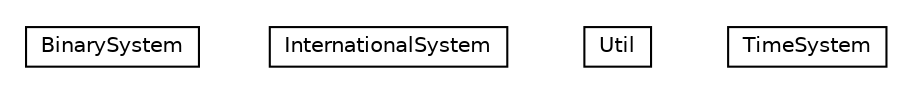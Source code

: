 #!/usr/local/bin/dot
#
# Class diagram 
# Generated by UMLGraph version R5_6-24-gf6e263 (http://www.umlgraph.org/)
#

digraph G {
	edge [fontname="Helvetica",fontsize=10,labelfontname="Helvetica",labelfontsize=10];
	node [fontname="Helvetica",fontsize=10,shape=plaintext];
	nodesep=0.25;
	ranksep=0.5;
	// org.universAAL.ontology.unit.system.BinarySystem
	c275101 [label=<<table title="org.universAAL.ontology.unit.system.BinarySystem" border="0" cellborder="1" cellspacing="0" cellpadding="2" port="p" href="./BinarySystem.html">
		<tr><td><table border="0" cellspacing="0" cellpadding="1">
<tr><td align="center" balign="center"> BinarySystem </td></tr>
		</table></td></tr>
		</table>>, URL="./BinarySystem.html", fontname="Helvetica", fontcolor="black", fontsize=10.0];
	// org.universAAL.ontology.unit.system.InternationalSystem
	c275102 [label=<<table title="org.universAAL.ontology.unit.system.InternationalSystem" border="0" cellborder="1" cellspacing="0" cellpadding="2" port="p" href="./InternationalSystem.html">
		<tr><td><table border="0" cellspacing="0" cellpadding="1">
<tr><td align="center" balign="center"> InternationalSystem </td></tr>
		</table></td></tr>
		</table>>, URL="./InternationalSystem.html", fontname="Helvetica", fontcolor="black", fontsize=10.0];
	// org.universAAL.ontology.unit.system.Util
	c275103 [label=<<table title="org.universAAL.ontology.unit.system.Util" border="0" cellborder="1" cellspacing="0" cellpadding="2" port="p" href="./Util.html">
		<tr><td><table border="0" cellspacing="0" cellpadding="1">
<tr><td align="center" balign="center"> Util </td></tr>
		</table></td></tr>
		</table>>, URL="./Util.html", fontname="Helvetica", fontcolor="black", fontsize=10.0];
	// org.universAAL.ontology.unit.system.TimeSystem
	c275104 [label=<<table title="org.universAAL.ontology.unit.system.TimeSystem" border="0" cellborder="1" cellspacing="0" cellpadding="2" port="p" href="./TimeSystem.html">
		<tr><td><table border="0" cellspacing="0" cellpadding="1">
<tr><td align="center" balign="center"> TimeSystem </td></tr>
		</table></td></tr>
		</table>>, URL="./TimeSystem.html", fontname="Helvetica", fontcolor="black", fontsize=10.0];
}

